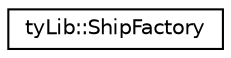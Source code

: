 digraph "Graphical Class Hierarchy"
{
  edge [fontname="Helvetica",fontsize="10",labelfontname="Helvetica",labelfontsize="10"];
  node [fontname="Helvetica",fontsize="10",shape=record];
  rankdir="LR";
  Node1 [label="tyLib::ShipFactory",height=0.2,width=0.4,color="black", fillcolor="white", style="filled",URL="$classty_lib_1_1_ship_factory.html",tooltip="A factory for constructing Ships. "];
}
